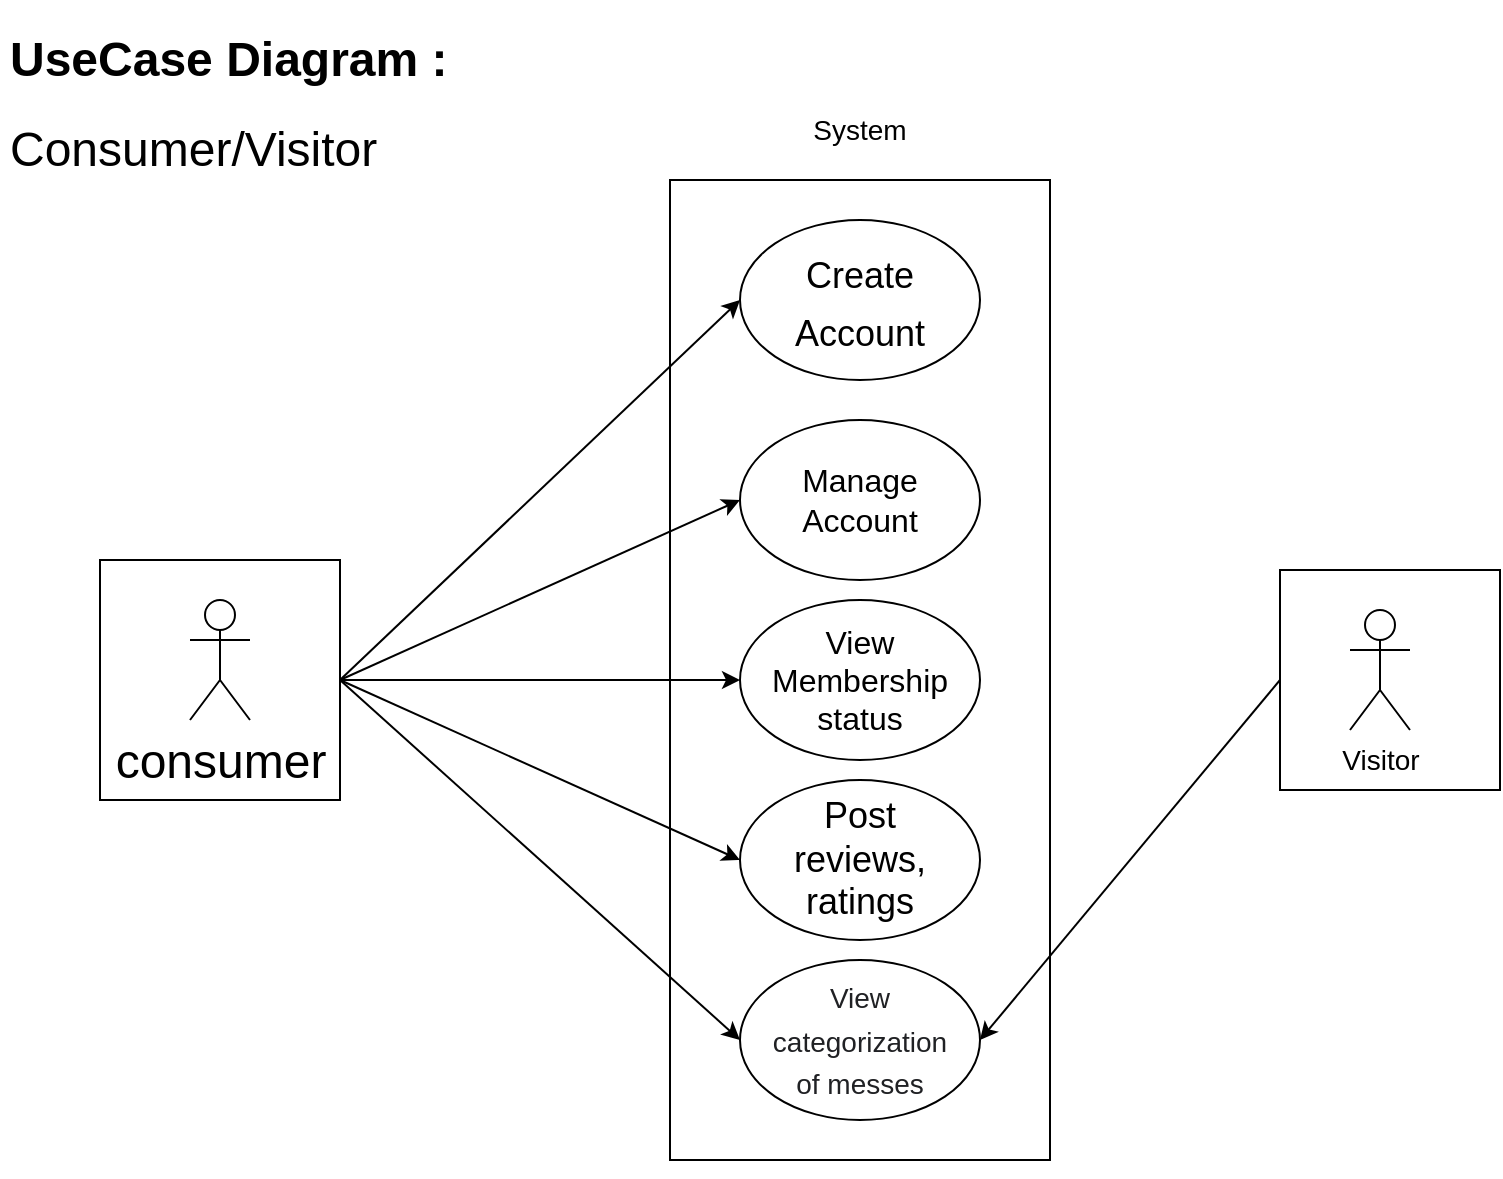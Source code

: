 <mxfile version="17.4.5" type="device" pages="3"><diagram id="dS3MNkRlp2fWGX23Qo4m" name="Page-1"><mxGraphModel dx="1038" dy="1680" grid="1" gridSize="10" guides="1" tooltips="1" connect="1" arrows="1" fold="1" page="1" pageScale="1" pageWidth="827" pageHeight="1169" math="0" shadow="0"><root><mxCell id="0"/><mxCell id="1" parent="0"/><mxCell id="VJfgp1lDvIYwzBzINKoA-1" value="" style="whiteSpace=wrap;html=1;aspect=fixed;fontSize=24;" vertex="1" parent="1"><mxGeometry x="170" y="260" width="120" height="120" as="geometry"/></mxCell><mxCell id="VJfgp1lDvIYwzBzINKoA-2" value="" style="rounded=0;whiteSpace=wrap;html=1;" vertex="1" parent="1"><mxGeometry x="455" y="70" width="190" height="490" as="geometry"/></mxCell><mxCell id="VJfgp1lDvIYwzBzINKoA-3" value="" style="ellipse;whiteSpace=wrap;html=1;" vertex="1" parent="1"><mxGeometry x="490" y="90" width="120" height="80" as="geometry"/></mxCell><mxCell id="VJfgp1lDvIYwzBzINKoA-4" value="&lt;font size=&quot;3&quot;&gt;View&lt;br&gt;Membership&lt;br&gt;status&lt;br&gt;&lt;/font&gt;" style="ellipse;whiteSpace=wrap;html=1;" vertex="1" parent="1"><mxGeometry x="490" y="280" width="120" height="80" as="geometry"/></mxCell><mxCell id="VJfgp1lDvIYwzBzINKoA-5" value="&lt;font size=&quot;3&quot;&gt;Manage&lt;br&gt;Account&lt;br&gt;&lt;/font&gt;" style="ellipse;whiteSpace=wrap;html=1;" vertex="1" parent="1"><mxGeometry x="490" y="190" width="120" height="80" as="geometry"/></mxCell><mxCell id="VJfgp1lDvIYwzBzINKoA-6" value="&lt;h1&gt;UseCase Diagram :&lt;/h1&gt;&lt;div&gt;&lt;span style=&quot;font-size: 24px&quot;&gt;Consumer/Visitor&lt;/span&gt;&lt;/div&gt;" style="text;html=1;strokeColor=none;fillColor=none;spacing=5;spacingTop=-20;whiteSpace=wrap;overflow=hidden;rounded=0;" vertex="1" parent="1"><mxGeometry x="120" y="-10" width="250" height="80" as="geometry"/></mxCell><mxCell id="VJfgp1lDvIYwzBzINKoA-7" value="consumer" style="shape=umlActor;verticalLabelPosition=bottom;verticalAlign=top;html=1;outlineConnect=0;fontSize=24;" vertex="1" parent="1"><mxGeometry x="215" y="280" width="30" height="60" as="geometry"/></mxCell><mxCell id="VJfgp1lDvIYwzBzINKoA-8" value="&lt;span style=&quot;font-size: 18px&quot;&gt;Create&lt;br&gt;Account&lt;br&gt;&lt;/span&gt;" style="text;html=1;strokeColor=none;fillColor=none;align=center;verticalAlign=middle;whiteSpace=wrap;rounded=0;fontSize=24;" vertex="1" parent="1"><mxGeometry x="520" y="115" width="60" height="30" as="geometry"/></mxCell><mxCell id="VJfgp1lDvIYwzBzINKoA-9" value="Post&lt;br&gt;reviews,&lt;br&gt;ratings" style="ellipse;whiteSpace=wrap;html=1;fontSize=18;" vertex="1" parent="1"><mxGeometry x="490" y="370" width="120" height="80" as="geometry"/></mxCell><mxCell id="VJfgp1lDvIYwzBzINKoA-10" value="&lt;span style=&quot;color: rgb(32 , 33 , 36) ; font-family: &amp;#34;google sans&amp;#34; , &amp;#34;arial&amp;#34; , sans-serif ; background-color: rgb(255 , 255 , 255)&quot;&gt;&lt;font style=&quot;font-size: 14px&quot;&gt;View categorization&lt;br&gt;of messes&lt;br&gt;&lt;/font&gt;&lt;/span&gt;" style="ellipse;whiteSpace=wrap;html=1;fontSize=18;" vertex="1" parent="1"><mxGeometry x="490" y="460" width="120" height="80" as="geometry"/></mxCell><mxCell id="VJfgp1lDvIYwzBzINKoA-11" style="edgeStyle=orthogonalEdgeStyle;rounded=0;orthogonalLoop=1;jettySize=auto;html=1;exitX=0.5;exitY=1;exitDx=0;exitDy=0;fontSize=14;" edge="1" source="VJfgp1lDvIYwzBzINKoA-2" target="VJfgp1lDvIYwzBzINKoA-2" parent="1"><mxGeometry relative="1" as="geometry"/></mxCell><mxCell id="VJfgp1lDvIYwzBzINKoA-12" value="" style="endArrow=classic;html=1;rounded=0;fontSize=14;exitX=1;exitY=0.5;exitDx=0;exitDy=0;entryX=0;entryY=0.5;entryDx=0;entryDy=0;" edge="1" source="VJfgp1lDvIYwzBzINKoA-1" target="VJfgp1lDvIYwzBzINKoA-3" parent="1"><mxGeometry width="50" height="50" relative="1" as="geometry"><mxPoint x="450" y="370" as="sourcePoint"/><mxPoint x="500" y="320" as="targetPoint"/></mxGeometry></mxCell><mxCell id="VJfgp1lDvIYwzBzINKoA-13" value="" style="endArrow=classic;html=1;rounded=0;fontSize=14;entryX=0;entryY=0.5;entryDx=0;entryDy=0;exitX=1;exitY=0.5;exitDx=0;exitDy=0;" edge="1" source="VJfgp1lDvIYwzBzINKoA-1" parent="1"><mxGeometry width="50" height="50" relative="1" as="geometry"><mxPoint x="293" y="320" as="sourcePoint"/><mxPoint x="490" y="500" as="targetPoint"/></mxGeometry></mxCell><mxCell id="VJfgp1lDvIYwzBzINKoA-14" value="" style="endArrow=classic;html=1;rounded=0;fontSize=14;exitX=1;exitY=0.5;exitDx=0;exitDy=0;entryX=0;entryY=0.5;entryDx=0;entryDy=0;" edge="1" source="VJfgp1lDvIYwzBzINKoA-1" parent="1"><mxGeometry width="50" height="50" relative="1" as="geometry"><mxPoint x="292.76" y="466.56" as="sourcePoint"/><mxPoint x="490" y="320" as="targetPoint"/></mxGeometry></mxCell><mxCell id="VJfgp1lDvIYwzBzINKoA-15" value="" style="endArrow=classic;html=1;rounded=0;fontSize=14;entryX=0;entryY=0.5;entryDx=0;entryDy=0;exitX=1;exitY=0.5;exitDx=0;exitDy=0;" edge="1" source="VJfgp1lDvIYwzBzINKoA-1" target="VJfgp1lDvIYwzBzINKoA-5" parent="1"><mxGeometry width="50" height="50" relative="1" as="geometry"><mxPoint x="290" y="300" as="sourcePoint"/><mxPoint x="520" y="160" as="targetPoint"/></mxGeometry></mxCell><mxCell id="VJfgp1lDvIYwzBzINKoA-16" value="" style="endArrow=classic;html=1;rounded=0;fontSize=14;entryX=0;entryY=0.5;entryDx=0;entryDy=0;exitX=1;exitY=0.5;exitDx=0;exitDy=0;" edge="1" source="VJfgp1lDvIYwzBzINKoA-1" target="VJfgp1lDvIYwzBzINKoA-9" parent="1"><mxGeometry width="50" height="50" relative="1" as="geometry"><mxPoint x="230" y="310" as="sourcePoint"/><mxPoint x="427" y="490" as="targetPoint"/></mxGeometry></mxCell><mxCell id="VJfgp1lDvIYwzBzINKoA-17" value="" style="whiteSpace=wrap;html=1;aspect=fixed;fontSize=14;" vertex="1" parent="1"><mxGeometry x="760" y="265" width="110" height="110" as="geometry"/></mxCell><mxCell id="VJfgp1lDvIYwzBzINKoA-18" value="Visitor" style="shape=umlActor;verticalLabelPosition=bottom;verticalAlign=top;html=1;outlineConnect=0;fontSize=14;" vertex="1" parent="1"><mxGeometry x="795" y="285" width="30" height="60" as="geometry"/></mxCell><mxCell id="VJfgp1lDvIYwzBzINKoA-19" value="" style="endArrow=classic;html=1;rounded=0;fontSize=14;exitX=0;exitY=0.5;exitDx=0;exitDy=0;entryX=1;entryY=0.5;entryDx=0;entryDy=0;" edge="1" source="VJfgp1lDvIYwzBzINKoA-17" target="VJfgp1lDvIYwzBzINKoA-10" parent="1"><mxGeometry width="50" height="50" relative="1" as="geometry"><mxPoint x="245" y="770.0" as="sourcePoint"/><mxPoint x="490" y="635" as="targetPoint"/></mxGeometry></mxCell><mxCell id="VJfgp1lDvIYwzBzINKoA-20" value="System" style="text;html=1;strokeColor=none;fillColor=none;align=center;verticalAlign=middle;whiteSpace=wrap;rounded=0;fontSize=14;" vertex="1" parent="1"><mxGeometry x="520" y="30" width="60" height="30" as="geometry"/></mxCell></root></mxGraphModel></diagram><diagram id="nfqmpP5d3Yf3-HRjr1Ep" name="Page-3"><mxGraphModel dx="1038" dy="1680" grid="1" gridSize="10" guides="1" tooltips="1" connect="1" arrows="1" fold="1" page="1" pageScale="1" pageWidth="827" pageHeight="1169" math="0" shadow="0"><root><mxCell id="0"/><mxCell id="1" parent="0"/><mxCell id="vGXsSSvDbb0wSEvMSC27-1" value="" style="whiteSpace=wrap;html=1;aspect=fixed;fontSize=24;" vertex="1" parent="1"><mxGeometry x="240" y="200" width="120" height="120" as="geometry"/></mxCell><mxCell id="vGXsSSvDbb0wSEvMSC27-2" value="" style="rounded=0;whiteSpace=wrap;html=1;" vertex="1" parent="1"><mxGeometry x="535" y="10" width="190" height="490" as="geometry"/></mxCell><mxCell id="vGXsSSvDbb0wSEvMSC27-3" value="" style="ellipse;whiteSpace=wrap;html=1;" vertex="1" parent="1"><mxGeometry x="570" y="30" width="120" height="80" as="geometry"/></mxCell><mxCell id="vGXsSSvDbb0wSEvMSC27-4" value="&lt;font size=&quot;3&quot;&gt;Approve&lt;br&gt;Membership&lt;br&gt;&lt;/font&gt;" style="ellipse;whiteSpace=wrap;html=1;" vertex="1" parent="1"><mxGeometry x="570" y="220" width="120" height="80" as="geometry"/></mxCell><mxCell id="vGXsSSvDbb0wSEvMSC27-5" value="&lt;font size=&quot;3&quot;&gt;Manage&lt;br&gt;Account&lt;br&gt;&lt;/font&gt;" style="ellipse;whiteSpace=wrap;html=1;" vertex="1" parent="1"><mxGeometry x="570" y="130" width="120" height="80" as="geometry"/></mxCell><mxCell id="vGXsSSvDbb0wSEvMSC27-6" value="&lt;font style=&quot;font-size: 18px&quot;&gt;Mess Owner&lt;/font&gt;" style="shape=umlActor;verticalLabelPosition=bottom;verticalAlign=top;html=1;outlineConnect=0;fontSize=24;" vertex="1" parent="1"><mxGeometry x="285" y="220" width="30" height="60" as="geometry"/></mxCell><mxCell id="vGXsSSvDbb0wSEvMSC27-7" value="&lt;span style=&quot;font-size: 18px&quot;&gt;Create&lt;br&gt;Account&lt;br&gt;&lt;/span&gt;" style="text;html=1;strokeColor=none;fillColor=none;align=center;verticalAlign=middle;whiteSpace=wrap;rounded=0;fontSize=24;" vertex="1" parent="1"><mxGeometry x="600" y="55" width="60" height="30" as="geometry"/></mxCell><mxCell id="vGXsSSvDbb0wSEvMSC27-8" value="Update&lt;br&gt;Menus" style="ellipse;whiteSpace=wrap;html=1;fontSize=18;" vertex="1" parent="1"><mxGeometry x="570" y="310" width="120" height="80" as="geometry"/></mxCell><mxCell id="vGXsSSvDbb0wSEvMSC27-9" value="&lt;span style=&quot;color: rgb(32 , 33 , 36) ; font-family: &amp;#34;google sans&amp;#34; , &amp;#34;arial&amp;#34; , sans-serif ; background-color: rgb(255 , 255 , 255)&quot;&gt;&lt;font&gt;&lt;font style=&quot;font-size: 14px&quot;&gt;View&lt;br&gt;&amp;nbsp; reviews and ratings&lt;/font&gt;&lt;br&gt;&lt;/font&gt;&lt;/span&gt;" style="ellipse;whiteSpace=wrap;html=1;fontSize=18;" vertex="1" parent="1"><mxGeometry x="570" y="400" width="130" height="90" as="geometry"/></mxCell><mxCell id="vGXsSSvDbb0wSEvMSC27-10" style="edgeStyle=orthogonalEdgeStyle;rounded=0;orthogonalLoop=1;jettySize=auto;html=1;exitX=0.5;exitY=1;exitDx=0;exitDy=0;fontSize=14;" edge="1" source="vGXsSSvDbb0wSEvMSC27-2" target="vGXsSSvDbb0wSEvMSC27-2" parent="1"><mxGeometry relative="1" as="geometry"/></mxCell><mxCell id="vGXsSSvDbb0wSEvMSC27-11" value="" style="endArrow=classic;html=1;rounded=0;fontSize=14;exitX=1;exitY=0.5;exitDx=0;exitDy=0;entryX=0;entryY=0.5;entryDx=0;entryDy=0;" edge="1" source="vGXsSSvDbb0wSEvMSC27-1" target="vGXsSSvDbb0wSEvMSC27-3" parent="1"><mxGeometry width="50" height="50" relative="1" as="geometry"><mxPoint x="530" y="310" as="sourcePoint"/><mxPoint x="580" y="260" as="targetPoint"/></mxGeometry></mxCell><mxCell id="vGXsSSvDbb0wSEvMSC27-12" value="" style="endArrow=classic;html=1;rounded=0;fontSize=14;entryX=0;entryY=0.5;entryDx=0;entryDy=0;exitX=1;exitY=0.5;exitDx=0;exitDy=0;" edge="1" source="vGXsSSvDbb0wSEvMSC27-1" parent="1"><mxGeometry width="50" height="50" relative="1" as="geometry"><mxPoint x="373" y="260" as="sourcePoint"/><mxPoint x="570" y="440" as="targetPoint"/></mxGeometry></mxCell><mxCell id="vGXsSSvDbb0wSEvMSC27-13" value="" style="endArrow=classic;html=1;rounded=0;fontSize=14;exitX=1;exitY=0.5;exitDx=0;exitDy=0;entryX=0;entryY=0.5;entryDx=0;entryDy=0;" edge="1" source="vGXsSSvDbb0wSEvMSC27-1" parent="1"><mxGeometry width="50" height="50" relative="1" as="geometry"><mxPoint x="372.76" y="406.56" as="sourcePoint"/><mxPoint x="570" y="260" as="targetPoint"/></mxGeometry></mxCell><mxCell id="vGXsSSvDbb0wSEvMSC27-14" value="" style="endArrow=classic;html=1;rounded=0;fontSize=14;entryX=0;entryY=0.5;entryDx=0;entryDy=0;exitX=1;exitY=0.5;exitDx=0;exitDy=0;" edge="1" source="vGXsSSvDbb0wSEvMSC27-1" target="vGXsSSvDbb0wSEvMSC27-5" parent="1"><mxGeometry width="50" height="50" relative="1" as="geometry"><mxPoint x="370" y="240" as="sourcePoint"/><mxPoint x="600" y="100" as="targetPoint"/></mxGeometry></mxCell><mxCell id="vGXsSSvDbb0wSEvMSC27-15" value="" style="endArrow=classic;html=1;rounded=0;fontSize=14;entryX=0;entryY=0.5;entryDx=0;entryDy=0;exitX=1;exitY=0.5;exitDx=0;exitDy=0;" edge="1" source="vGXsSSvDbb0wSEvMSC27-1" target="vGXsSSvDbb0wSEvMSC27-8" parent="1"><mxGeometry width="50" height="50" relative="1" as="geometry"><mxPoint x="310" y="250" as="sourcePoint"/><mxPoint x="507" y="430" as="targetPoint"/></mxGeometry></mxCell><mxCell id="vGXsSSvDbb0wSEvMSC27-16" value="System" style="text;html=1;strokeColor=none;fillColor=none;align=center;verticalAlign=middle;whiteSpace=wrap;rounded=0;fontSize=14;" vertex="1" parent="1"><mxGeometry x="600" y="-30" width="60" height="30" as="geometry"/></mxCell><mxCell id="vGXsSSvDbb0wSEvMSC27-17" value="&lt;h1 style=&quot;color: rgb(0 , 0 , 0) ; font-family: &amp;#34;helvetica&amp;#34; ; font-style: normal ; letter-spacing: normal ; text-align: left ; text-indent: 0px ; text-transform: none ; word-spacing: 0px ; background-color: rgb(248 , 249 , 250)&quot;&gt;UseCase Diagram :&lt;/h1&gt;&lt;div style=&quot;color: rgb(0 , 0 , 0) ; font-family: &amp;#34;helvetica&amp;#34; ; font-style: normal ; font-weight: 400 ; letter-spacing: normal ; text-align: left ; text-indent: 0px ; text-transform: none ; word-spacing: 0px ; background-color: rgb(248 , 249 , 250)&quot;&gt;&lt;span style=&quot;font-size: 24px&quot;&gt;Mess Owner&lt;/span&gt;&lt;/div&gt;" style="text;whiteSpace=wrap;html=1;fontSize=14;" vertex="1" parent="1"><mxGeometry x="170" y="-70" width="280" height="120" as="geometry"/></mxCell><mxCell id="egWgbcpTFAqBQgmghF7W-1" style="edgeStyle=orthogonalEdgeStyle;rounded=0;orthogonalLoop=1;jettySize=auto;html=1;exitX=0.5;exitY=1;exitDx=0;exitDy=0;" edge="1" parent="1" source="vGXsSSvDbb0wSEvMSC27-2" target="vGXsSSvDbb0wSEvMSC27-2"><mxGeometry relative="1" as="geometry"/></mxCell></root></mxGraphModel></diagram><diagram id="S-iX6vbE4xQPEWy0IRQf" name="Page-4"><mxGraphModel dx="1038" dy="511" grid="1" gridSize="10" guides="1" tooltips="1" connect="1" arrows="1" fold="1" page="1" pageScale="1" pageWidth="827" pageHeight="1169" math="0" shadow="0"><root><mxCell id="0"/><mxCell id="1" parent="0"/><mxCell id="y-TddmzFWh8ZsOE1CkmE-1" value="" style="whiteSpace=wrap;html=1;aspect=fixed;fontSize=24;" vertex="1" parent="1"><mxGeometry x="245" y="165" width="120" height="120" as="geometry"/></mxCell><mxCell id="y-TddmzFWh8ZsOE1CkmE-3" value="" style="rounded=0;whiteSpace=wrap;html=1;" vertex="1" parent="1"><mxGeometry x="555" y="120" width="190" height="240" as="geometry"/></mxCell><mxCell id="y-TddmzFWh8ZsOE1CkmE-4" value="" style="ellipse;whiteSpace=wrap;html=1;" vertex="1" parent="1"><mxGeometry x="590" y="140" width="120" height="80" as="geometry"/></mxCell><mxCell id="y-TddmzFWh8ZsOE1CkmE-6" value="&lt;font size=&quot;3&quot;&gt;Manage&lt;br&gt;Account&lt;br&gt;&lt;/font&gt;" style="ellipse;whiteSpace=wrap;html=1;" vertex="1" parent="1"><mxGeometry x="590" y="260" width="120" height="80" as="geometry"/></mxCell><mxCell id="y-TddmzFWh8ZsOE1CkmE-7" value="&lt;h1&gt;UseCase Diagram :&lt;/h1&gt;&lt;div&gt;&lt;font style=&quot;font-size: 24px&quot;&gt;Admin&lt;/font&gt;&lt;/div&gt;" style="text;html=1;strokeColor=none;fillColor=none;spacing=5;spacingTop=-20;whiteSpace=wrap;overflow=hidden;rounded=0;" vertex="1" parent="1"><mxGeometry x="220" y="40" width="250" height="80" as="geometry"/></mxCell><mxCell id="y-TddmzFWh8ZsOE1CkmE-8" value="Admin" style="shape=umlActor;verticalLabelPosition=bottom;verticalAlign=top;html=1;outlineConnect=0;fontSize=24;" vertex="1" parent="1"><mxGeometry x="290" y="185" width="30" height="60" as="geometry"/></mxCell><mxCell id="y-TddmzFWh8ZsOE1CkmE-9" value="" style="endArrow=none;html=1;rounded=0;fontSize=24;entryX=0;entryY=0.5;entryDx=0;entryDy=0;exitX=1;exitY=0.5;exitDx=0;exitDy=0;" edge="1" source="y-TddmzFWh8ZsOE1CkmE-1" target="y-TddmzFWh8ZsOE1CkmE-4" parent="1"><mxGeometry width="50" height="50" relative="1" as="geometry"><mxPoint x="350" y="290" as="sourcePoint"/><mxPoint x="600" y="270" as="targetPoint"/><Array as="points"/></mxGeometry></mxCell><mxCell id="y-TddmzFWh8ZsOE1CkmE-10" value="" style="endArrow=none;html=1;rounded=0;fontSize=24;entryX=0;entryY=0.5;entryDx=0;entryDy=0;exitX=1;exitY=0.5;exitDx=0;exitDy=0;" edge="1" source="y-TddmzFWh8ZsOE1CkmE-1" target="y-TddmzFWh8ZsOE1CkmE-6" parent="1"><mxGeometry width="50" height="50" relative="1" as="geometry"><mxPoint x="360" y="300" as="sourcePoint"/><mxPoint x="600" y="190" as="targetPoint"/><Array as="points"/></mxGeometry></mxCell><mxCell id="y-TddmzFWh8ZsOE1CkmE-12" value="&lt;span style=&quot;font-size: 18px&quot;&gt;Login&lt;br&gt;&lt;/span&gt;" style="text;html=1;strokeColor=none;fillColor=none;align=center;verticalAlign=middle;whiteSpace=wrap;rounded=0;fontSize=24;" vertex="1" parent="1"><mxGeometry x="620" y="165" width="60" height="30" as="geometry"/></mxCell></root></mxGraphModel></diagram></mxfile>